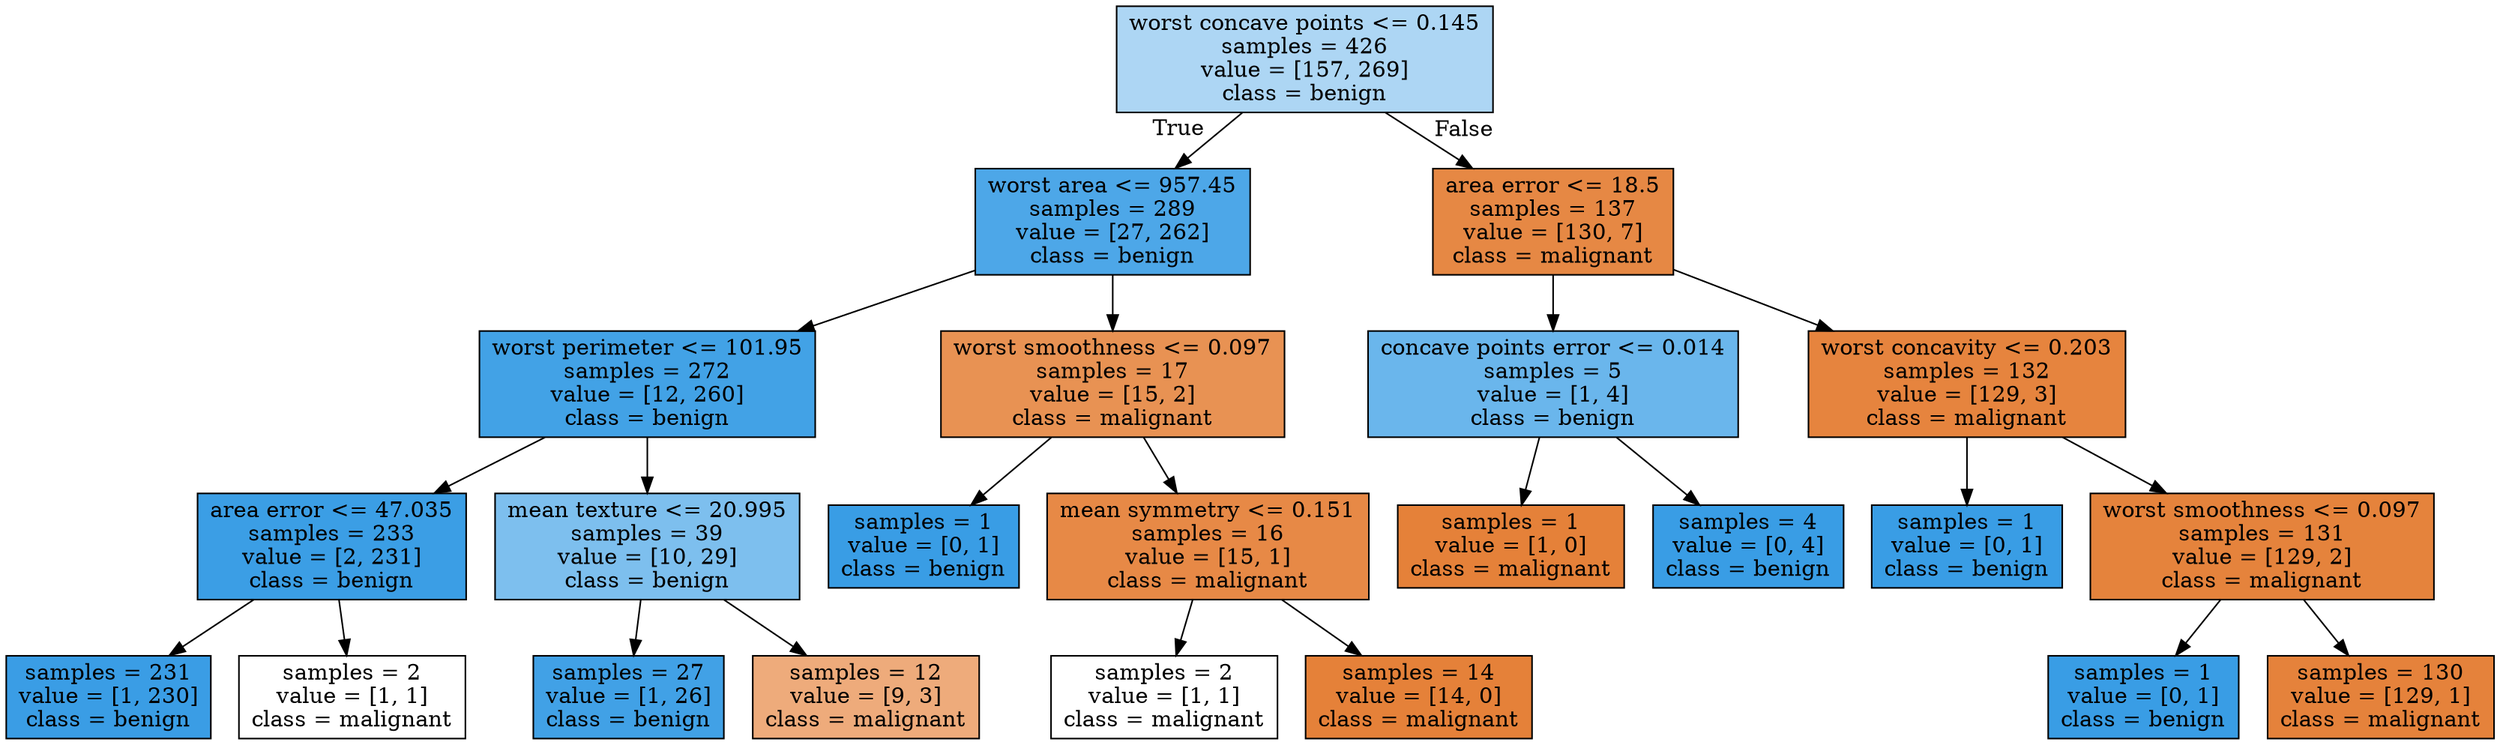digraph Tree {
node [shape=box, style="filled", color="black"] ;
0 [label="worst concave points <= 0.145\nsamples = 426\nvalue = [157, 269]\nclass = benign", fillcolor="#add6f4"] ;
1 [label="worst area <= 957.45\nsamples = 289\nvalue = [27, 262]\nclass = benign", fillcolor="#4da7e8"] ;
0 -> 1 [labeldistance=2.5, labelangle=45, headlabel="True"] ;
2 [label="worst perimeter <= 101.95\nsamples = 272\nvalue = [12, 260]\nclass = benign", fillcolor="#42a2e6"] ;
1 -> 2 ;
3 [label="area error <= 47.035\nsamples = 233\nvalue = [2, 231]\nclass = benign", fillcolor="#3b9ee5"] ;
2 -> 3 ;
4 [label="samples = 231\nvalue = [1, 230]\nclass = benign", fillcolor="#3a9de5"] ;
3 -> 4 ;
5 [label="samples = 2\nvalue = [1, 1]\nclass = malignant", fillcolor="#ffffff"] ;
3 -> 5 ;
6 [label="mean texture <= 20.995\nsamples = 39\nvalue = [10, 29]\nclass = benign", fillcolor="#7dbfee"] ;
2 -> 6 ;
7 [label="samples = 27\nvalue = [1, 26]\nclass = benign", fillcolor="#41a1e6"] ;
6 -> 7 ;
8 [label="samples = 12\nvalue = [9, 3]\nclass = malignant", fillcolor="#eeab7b"] ;
6 -> 8 ;
9 [label="worst smoothness <= 0.097\nsamples = 17\nvalue = [15, 2]\nclass = malignant", fillcolor="#e89253"] ;
1 -> 9 ;
10 [label="samples = 1\nvalue = [0, 1]\nclass = benign", fillcolor="#399de5"] ;
9 -> 10 ;
11 [label="mean symmetry <= 0.151\nsamples = 16\nvalue = [15, 1]\nclass = malignant", fillcolor="#e78946"] ;
9 -> 11 ;
12 [label="samples = 2\nvalue = [1, 1]\nclass = malignant", fillcolor="#ffffff"] ;
11 -> 12 ;
13 [label="samples = 14\nvalue = [14, 0]\nclass = malignant", fillcolor="#e58139"] ;
11 -> 13 ;
14 [label="area error <= 18.5\nsamples = 137\nvalue = [130, 7]\nclass = malignant", fillcolor="#e68844"] ;
0 -> 14 [labeldistance=2.5, labelangle=-45, headlabel="False"] ;
15 [label="concave points error <= 0.014\nsamples = 5\nvalue = [1, 4]\nclass = benign", fillcolor="#6ab6ec"] ;
14 -> 15 ;
16 [label="samples = 1\nvalue = [1, 0]\nclass = malignant", fillcolor="#e58139"] ;
15 -> 16 ;
17 [label="samples = 4\nvalue = [0, 4]\nclass = benign", fillcolor="#399de5"] ;
15 -> 17 ;
18 [label="worst concavity <= 0.203\nsamples = 132\nvalue = [129, 3]\nclass = malignant", fillcolor="#e6843e"] ;
14 -> 18 ;
19 [label="samples = 1\nvalue = [0, 1]\nclass = benign", fillcolor="#399de5"] ;
18 -> 19 ;
20 [label="worst smoothness <= 0.097\nsamples = 131\nvalue = [129, 2]\nclass = malignant", fillcolor="#e5833c"] ;
18 -> 20 ;
21 [label="samples = 1\nvalue = [0, 1]\nclass = benign", fillcolor="#399de5"] ;
20 -> 21 ;
22 [label="samples = 130\nvalue = [129, 1]\nclass = malignant", fillcolor="#e5823b"] ;
20 -> 22 ;
}